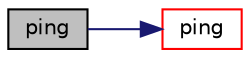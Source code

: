 digraph "ping"
{
  bgcolor="transparent";
  edge [fontname="Helvetica",fontsize="10",labelfontname="Helvetica",labelfontsize="10"];
  node [fontname="Helvetica",fontsize="10",shape=record];
  rankdir="LR";
  Node121413 [label="ping",height=0.2,width=0.4,color="black", fillcolor="grey75", style="filled", fontcolor="black"];
  Node121413 -> Node121414 [color="midnightblue",fontsize="10",style="solid",fontname="Helvetica"];
  Node121414 [label="ping",height=0.2,width=0.4,color="red",URL="$a21851.html#aa08c9d46bf04725aee4bc67ce02b2759",tooltip="Check if machine is up by pinging given port. "];
}
